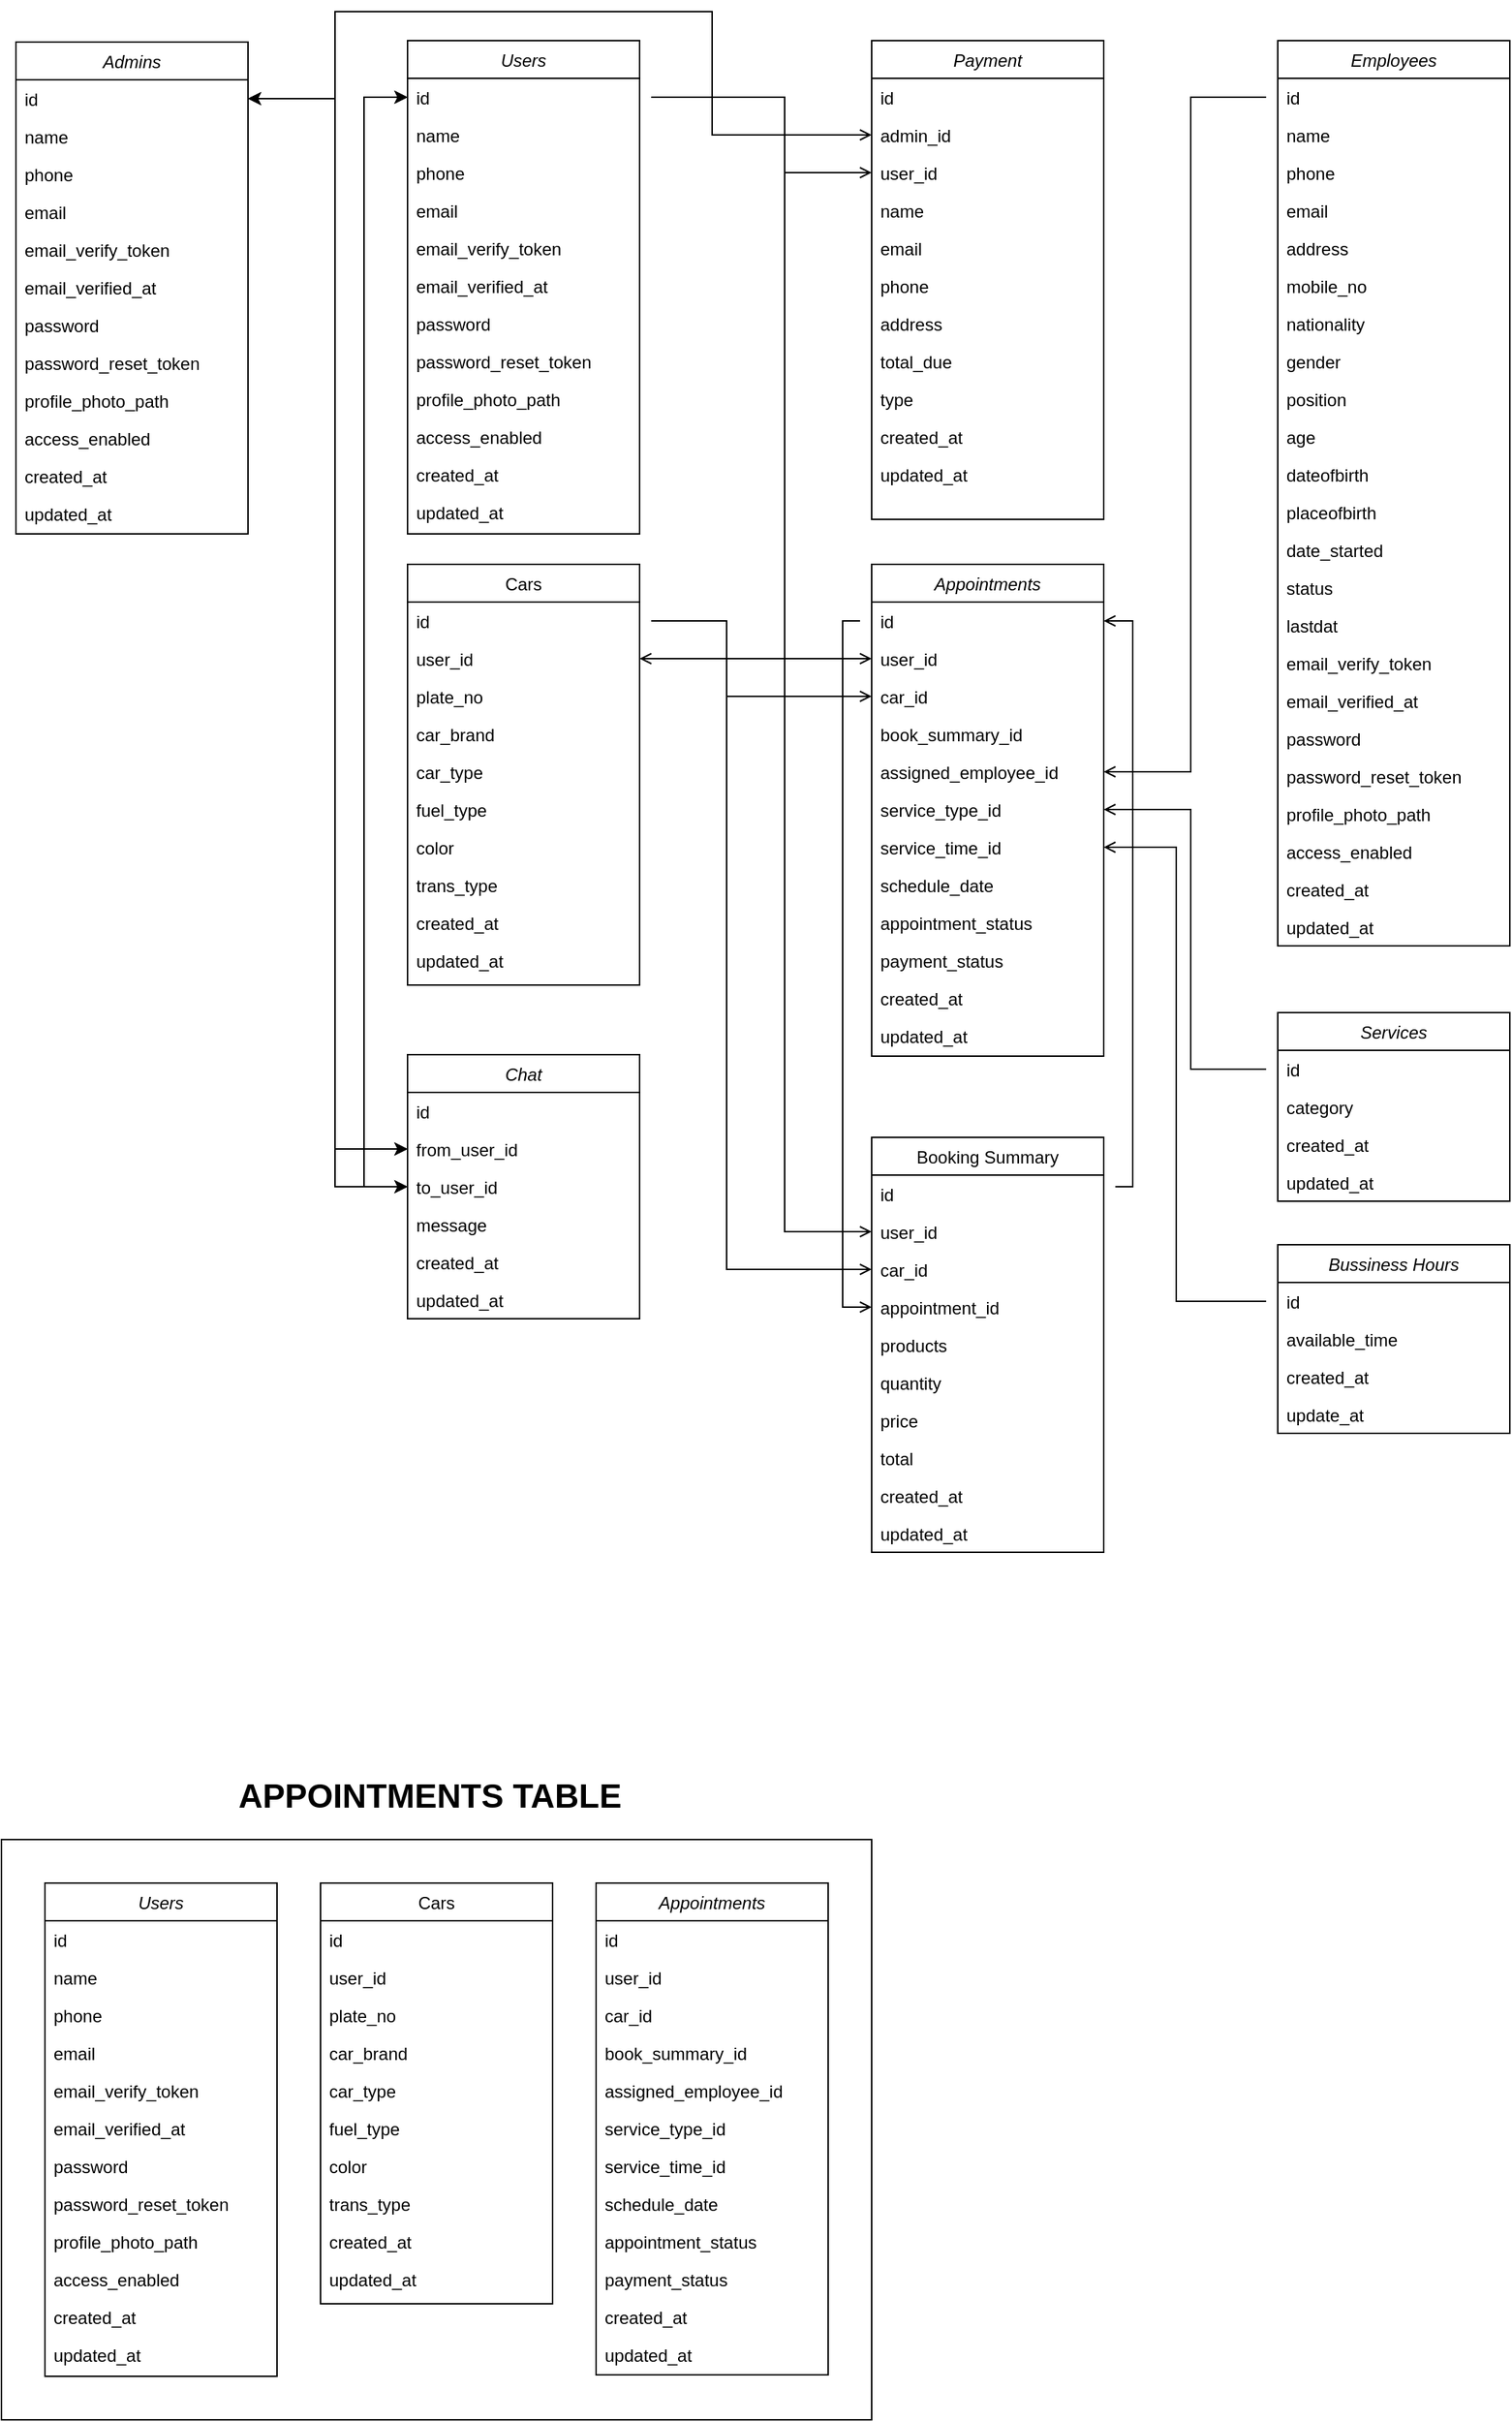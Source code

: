 <mxfile version="20.7.4" type="device"><diagram id="C5RBs43oDa-KdzZeNtuy" name="Page-1"><mxGraphModel dx="1753" dy="1782" grid="1" gridSize="10" guides="1" tooltips="1" connect="1" arrows="1" fold="1" page="1" pageScale="1" pageWidth="827" pageHeight="1169" math="0" shadow="0"><root><mxCell id="WIyWlLk6GJQsqaUBKTNV-0"/><mxCell id="WIyWlLk6GJQsqaUBKTNV-1" parent="WIyWlLk6GJQsqaUBKTNV-0"/><mxCell id="yVSGGkEjjzzzfH1ePIkc-212" value="" style="rounded=0;whiteSpace=wrap;html=1;fontSize=23;" vertex="1" parent="WIyWlLk6GJQsqaUBKTNV-1"><mxGeometry x="-400" y="960" width="600" height="400" as="geometry"/></mxCell><mxCell id="zkfFHV4jXpPFQw0GAbJ--0" value="Appointments" style="swimlane;fontStyle=2;align=center;verticalAlign=top;childLayout=stackLayout;horizontal=1;startSize=26;horizontalStack=0;resizeParent=1;resizeLast=0;collapsible=1;marginBottom=0;rounded=0;shadow=0;strokeWidth=1;" parent="WIyWlLk6GJQsqaUBKTNV-1" vertex="1"><mxGeometry x="200" y="81" width="160" height="339" as="geometry"><mxRectangle x="230" y="140" width="160" height="26" as="alternateBounds"/></mxGeometry></mxCell><mxCell id="zkfFHV4jXpPFQw0GAbJ--1" value="id" style="text;align=left;verticalAlign=top;spacingLeft=4;spacingRight=4;overflow=hidden;rotatable=0;points=[[0,0.5],[1,0.5]];portConstraint=eastwest;" parent="zkfFHV4jXpPFQw0GAbJ--0" vertex="1"><mxGeometry y="26" width="160" height="26" as="geometry"/></mxCell><mxCell id="zkfFHV4jXpPFQw0GAbJ--2" value="user_id" style="text;align=left;verticalAlign=top;spacingLeft=4;spacingRight=4;overflow=hidden;rotatable=0;points=[[0,0.5],[1,0.5]];portConstraint=eastwest;rounded=0;shadow=0;html=0;" parent="zkfFHV4jXpPFQw0GAbJ--0" vertex="1"><mxGeometry y="52" width="160" height="26" as="geometry"/></mxCell><mxCell id="zkfFHV4jXpPFQw0GAbJ--3" value="car_id" style="text;align=left;verticalAlign=top;spacingLeft=4;spacingRight=4;overflow=hidden;rotatable=0;points=[[0,0.5],[1,0.5]];portConstraint=eastwest;rounded=0;shadow=0;html=0;" parent="zkfFHV4jXpPFQw0GAbJ--0" vertex="1"><mxGeometry y="78" width="160" height="26" as="geometry"/></mxCell><mxCell id="yVSGGkEjjzzzfH1ePIkc-0" value="book_summary_id" style="text;align=left;verticalAlign=top;spacingLeft=4;spacingRight=4;overflow=hidden;rotatable=0;points=[[0,0.5],[1,0.5]];portConstraint=eastwest;rounded=0;shadow=0;html=0;" vertex="1" parent="zkfFHV4jXpPFQw0GAbJ--0"><mxGeometry y="104" width="160" height="26" as="geometry"/></mxCell><mxCell id="yVSGGkEjjzzzfH1ePIkc-1" value="assigned_employee_id" style="text;align=left;verticalAlign=top;spacingLeft=4;spacingRight=4;overflow=hidden;rotatable=0;points=[[0,0.5],[1,0.5]];portConstraint=eastwest;rounded=0;shadow=0;html=0;" vertex="1" parent="zkfFHV4jXpPFQw0GAbJ--0"><mxGeometry y="130" width="160" height="26" as="geometry"/></mxCell><mxCell id="yVSGGkEjjzzzfH1ePIkc-46" value="service_type_id" style="text;align=left;verticalAlign=top;spacingLeft=4;spacingRight=4;overflow=hidden;rotatable=0;points=[[0,0.5],[1,0.5]];portConstraint=eastwest;rounded=0;shadow=0;html=0;" vertex="1" parent="zkfFHV4jXpPFQw0GAbJ--0"><mxGeometry y="156" width="160" height="26" as="geometry"/></mxCell><mxCell id="yVSGGkEjjzzzfH1ePIkc-47" value="service_time_id" style="text;align=left;verticalAlign=top;spacingLeft=4;spacingRight=4;overflow=hidden;rotatable=0;points=[[0,0.5],[1,0.5]];portConstraint=eastwest;rounded=0;shadow=0;html=0;" vertex="1" parent="zkfFHV4jXpPFQw0GAbJ--0"><mxGeometry y="182" width="160" height="26" as="geometry"/></mxCell><mxCell id="yVSGGkEjjzzzfH1ePIkc-69" value="schedule_date" style="text;align=left;verticalAlign=top;spacingLeft=4;spacingRight=4;overflow=hidden;rotatable=0;points=[[0,0.5],[1,0.5]];portConstraint=eastwest;rounded=0;shadow=0;html=0;" vertex="1" parent="zkfFHV4jXpPFQw0GAbJ--0"><mxGeometry y="208" width="160" height="26" as="geometry"/></mxCell><mxCell id="yVSGGkEjjzzzfH1ePIkc-70" value="appointment_status" style="text;align=left;verticalAlign=top;spacingLeft=4;spacingRight=4;overflow=hidden;rotatable=0;points=[[0,0.5],[1,0.5]];portConstraint=eastwest;rounded=0;shadow=0;html=0;" vertex="1" parent="zkfFHV4jXpPFQw0GAbJ--0"><mxGeometry y="234" width="160" height="26" as="geometry"/></mxCell><mxCell id="yVSGGkEjjzzzfH1ePIkc-71" value="payment_status" style="text;align=left;verticalAlign=top;spacingLeft=4;spacingRight=4;overflow=hidden;rotatable=0;points=[[0,0.5],[1,0.5]];portConstraint=eastwest;rounded=0;shadow=0;html=0;" vertex="1" parent="zkfFHV4jXpPFQw0GAbJ--0"><mxGeometry y="260" width="160" height="26" as="geometry"/></mxCell><mxCell id="yVSGGkEjjzzzfH1ePIkc-72" value="created_at" style="text;align=left;verticalAlign=top;spacingLeft=4;spacingRight=4;overflow=hidden;rotatable=0;points=[[0,0.5],[1,0.5]];portConstraint=eastwest;rounded=0;shadow=0;html=0;" vertex="1" parent="zkfFHV4jXpPFQw0GAbJ--0"><mxGeometry y="286" width="160" height="26" as="geometry"/></mxCell><mxCell id="yVSGGkEjjzzzfH1ePIkc-73" value="updated_at" style="text;align=left;verticalAlign=top;spacingLeft=4;spacingRight=4;overflow=hidden;rotatable=0;points=[[0,0.5],[1,0.5]];portConstraint=eastwest;rounded=0;shadow=0;html=0;" vertex="1" parent="zkfFHV4jXpPFQw0GAbJ--0"><mxGeometry y="312" width="160" height="26" as="geometry"/></mxCell><mxCell id="zkfFHV4jXpPFQw0GAbJ--6" value="Cars" style="swimlane;fontStyle=0;align=center;verticalAlign=top;childLayout=stackLayout;horizontal=1;startSize=26;horizontalStack=0;resizeParent=1;resizeLast=0;collapsible=1;marginBottom=0;rounded=0;shadow=0;strokeWidth=1;" parent="WIyWlLk6GJQsqaUBKTNV-1" vertex="1"><mxGeometry x="-120" y="81" width="160" height="290" as="geometry"><mxRectangle x="120" y="360" width="160" height="26" as="alternateBounds"/></mxGeometry></mxCell><mxCell id="zkfFHV4jXpPFQw0GAbJ--7" value="id" style="text;align=left;verticalAlign=top;spacingLeft=4;spacingRight=4;overflow=hidden;rotatable=0;points=[[0,0.5],[1,0.5]];portConstraint=eastwest;" parent="zkfFHV4jXpPFQw0GAbJ--6" vertex="1"><mxGeometry y="26" width="160" height="26" as="geometry"/></mxCell><mxCell id="yVSGGkEjjzzzfH1ePIkc-39" value="user_id" style="text;align=left;verticalAlign=top;spacingLeft=4;spacingRight=4;overflow=hidden;rotatable=0;points=[[0,0.5],[1,0.5]];portConstraint=eastwest;" vertex="1" parent="zkfFHV4jXpPFQw0GAbJ--6"><mxGeometry y="52" width="160" height="26" as="geometry"/></mxCell><mxCell id="yVSGGkEjjzzzfH1ePIkc-83" value="plate_no    " style="text;align=left;verticalAlign=top;spacingLeft=4;spacingRight=4;overflow=hidden;rotatable=0;points=[[0,0.5],[1,0.5]];portConstraint=eastwest;" vertex="1" parent="zkfFHV4jXpPFQw0GAbJ--6"><mxGeometry y="78" width="160" height="26" as="geometry"/></mxCell><mxCell id="yVSGGkEjjzzzfH1ePIkc-84" value="car_brand" style="text;align=left;verticalAlign=top;spacingLeft=4;spacingRight=4;overflow=hidden;rotatable=0;points=[[0,0.5],[1,0.5]];portConstraint=eastwest;" vertex="1" parent="zkfFHV4jXpPFQw0GAbJ--6"><mxGeometry y="104" width="160" height="26" as="geometry"/></mxCell><mxCell id="yVSGGkEjjzzzfH1ePIkc-85" value="car_type" style="text;align=left;verticalAlign=top;spacingLeft=4;spacingRight=4;overflow=hidden;rotatable=0;points=[[0,0.5],[1,0.5]];portConstraint=eastwest;" vertex="1" parent="zkfFHV4jXpPFQw0GAbJ--6"><mxGeometry y="130" width="160" height="26" as="geometry"/></mxCell><mxCell id="yVSGGkEjjzzzfH1ePIkc-86" value="fuel_type" style="text;align=left;verticalAlign=top;spacingLeft=4;spacingRight=4;overflow=hidden;rotatable=0;points=[[0,0.5],[1,0.5]];portConstraint=eastwest;" vertex="1" parent="zkfFHV4jXpPFQw0GAbJ--6"><mxGeometry y="156" width="160" height="26" as="geometry"/></mxCell><mxCell id="yVSGGkEjjzzzfH1ePIkc-87" value="color" style="text;align=left;verticalAlign=top;spacingLeft=4;spacingRight=4;overflow=hidden;rotatable=0;points=[[0,0.5],[1,0.5]];portConstraint=eastwest;" vertex="1" parent="zkfFHV4jXpPFQw0GAbJ--6"><mxGeometry y="182" width="160" height="26" as="geometry"/></mxCell><mxCell id="yVSGGkEjjzzzfH1ePIkc-88" value="trans_type" style="text;align=left;verticalAlign=top;spacingLeft=4;spacingRight=4;overflow=hidden;rotatable=0;points=[[0,0.5],[1,0.5]];portConstraint=eastwest;" vertex="1" parent="zkfFHV4jXpPFQw0GAbJ--6"><mxGeometry y="208" width="160" height="26" as="geometry"/></mxCell><mxCell id="yVSGGkEjjzzzfH1ePIkc-89" value="created_at" style="text;align=left;verticalAlign=top;spacingLeft=4;spacingRight=4;overflow=hidden;rotatable=0;points=[[0,0.5],[1,0.5]];portConstraint=eastwest;" vertex="1" parent="zkfFHV4jXpPFQw0GAbJ--6"><mxGeometry y="234" width="160" height="26" as="geometry"/></mxCell><mxCell id="yVSGGkEjjzzzfH1ePIkc-90" value="updated_at" style="text;align=left;verticalAlign=top;spacingLeft=4;spacingRight=4;overflow=hidden;rotatable=0;points=[[0,0.5],[1,0.5]];portConstraint=eastwest;" vertex="1" parent="zkfFHV4jXpPFQw0GAbJ--6"><mxGeometry y="260" width="160" height="26" as="geometry"/></mxCell><mxCell id="zkfFHV4jXpPFQw0GAbJ--17" value="Booking Summary" style="swimlane;fontStyle=0;align=center;verticalAlign=top;childLayout=stackLayout;horizontal=1;startSize=26;horizontalStack=0;resizeParent=1;resizeLast=0;collapsible=1;marginBottom=0;rounded=0;shadow=0;strokeWidth=1;" parent="WIyWlLk6GJQsqaUBKTNV-1" vertex="1"><mxGeometry x="200" y="476" width="160" height="286" as="geometry"><mxRectangle x="550" y="140" width="160" height="26" as="alternateBounds"/></mxGeometry></mxCell><mxCell id="zkfFHV4jXpPFQw0GAbJ--18" value="id" style="text;align=left;verticalAlign=top;spacingLeft=4;spacingRight=4;overflow=hidden;rotatable=0;points=[[0,0.5],[1,0.5]];portConstraint=eastwest;" parent="zkfFHV4jXpPFQw0GAbJ--17" vertex="1"><mxGeometry y="26" width="160" height="26" as="geometry"/></mxCell><mxCell id="zkfFHV4jXpPFQw0GAbJ--19" value="user_id" style="text;align=left;verticalAlign=top;spacingLeft=4;spacingRight=4;overflow=hidden;rotatable=0;points=[[0,0.5],[1,0.5]];portConstraint=eastwest;rounded=0;shadow=0;html=0;" parent="zkfFHV4jXpPFQw0GAbJ--17" vertex="1"><mxGeometry y="52" width="160" height="26" as="geometry"/></mxCell><mxCell id="zkfFHV4jXpPFQw0GAbJ--20" value="car_id" style="text;align=left;verticalAlign=top;spacingLeft=4;spacingRight=4;overflow=hidden;rotatable=0;points=[[0,0.5],[1,0.5]];portConstraint=eastwest;rounded=0;shadow=0;html=0;" parent="zkfFHV4jXpPFQw0GAbJ--17" vertex="1"><mxGeometry y="78" width="160" height="26" as="geometry"/></mxCell><mxCell id="zkfFHV4jXpPFQw0GAbJ--21" value="appointment_id" style="text;align=left;verticalAlign=top;spacingLeft=4;spacingRight=4;overflow=hidden;rotatable=0;points=[[0,0.5],[1,0.5]];portConstraint=eastwest;rounded=0;shadow=0;html=0;" parent="zkfFHV4jXpPFQw0GAbJ--17" vertex="1"><mxGeometry y="104" width="160" height="26" as="geometry"/></mxCell><mxCell id="yVSGGkEjjzzzfH1ePIkc-74" value="products" style="text;align=left;verticalAlign=top;spacingLeft=4;spacingRight=4;overflow=hidden;rotatable=0;points=[[0,0.5],[1,0.5]];portConstraint=eastwest;rounded=0;shadow=0;html=0;" vertex="1" parent="zkfFHV4jXpPFQw0GAbJ--17"><mxGeometry y="130" width="160" height="26" as="geometry"/></mxCell><mxCell id="yVSGGkEjjzzzfH1ePIkc-75" value="quantity" style="text;align=left;verticalAlign=top;spacingLeft=4;spacingRight=4;overflow=hidden;rotatable=0;points=[[0,0.5],[1,0.5]];portConstraint=eastwest;rounded=0;shadow=0;html=0;" vertex="1" parent="zkfFHV4jXpPFQw0GAbJ--17"><mxGeometry y="156" width="160" height="26" as="geometry"/></mxCell><mxCell id="yVSGGkEjjzzzfH1ePIkc-76" value="price" style="text;align=left;verticalAlign=top;spacingLeft=4;spacingRight=4;overflow=hidden;rotatable=0;points=[[0,0.5],[1,0.5]];portConstraint=eastwest;rounded=0;shadow=0;html=0;" vertex="1" parent="zkfFHV4jXpPFQw0GAbJ--17"><mxGeometry y="182" width="160" height="26" as="geometry"/></mxCell><mxCell id="yVSGGkEjjzzzfH1ePIkc-77" value="total" style="text;align=left;verticalAlign=top;spacingLeft=4;spacingRight=4;overflow=hidden;rotatable=0;points=[[0,0.5],[1,0.5]];portConstraint=eastwest;rounded=0;shadow=0;html=0;" vertex="1" parent="zkfFHV4jXpPFQw0GAbJ--17"><mxGeometry y="208" width="160" height="26" as="geometry"/></mxCell><mxCell id="yVSGGkEjjzzzfH1ePIkc-78" value="created_at" style="text;align=left;verticalAlign=top;spacingLeft=4;spacingRight=4;overflow=hidden;rotatable=0;points=[[0,0.5],[1,0.5]];portConstraint=eastwest;rounded=0;shadow=0;html=0;" vertex="1" parent="zkfFHV4jXpPFQw0GAbJ--17"><mxGeometry y="234" width="160" height="26" as="geometry"/></mxCell><mxCell id="yVSGGkEjjzzzfH1ePIkc-79" value="updated_at" style="text;align=left;verticalAlign=top;spacingLeft=4;spacingRight=4;overflow=hidden;rotatable=0;points=[[0,0.5],[1,0.5]];portConstraint=eastwest;rounded=0;shadow=0;html=0;" vertex="1" parent="zkfFHV4jXpPFQw0GAbJ--17"><mxGeometry y="260" width="160" height="26" as="geometry"/></mxCell><mxCell id="yVSGGkEjjzzzfH1ePIkc-2" value="Users" style="swimlane;fontStyle=2;align=center;verticalAlign=top;childLayout=stackLayout;horizontal=1;startSize=26;horizontalStack=0;resizeParent=1;resizeLast=0;collapsible=1;marginBottom=0;rounded=0;shadow=0;strokeWidth=1;" vertex="1" parent="WIyWlLk6GJQsqaUBKTNV-1"><mxGeometry x="-120" y="-280" width="160" height="340" as="geometry"><mxRectangle x="230" y="140" width="160" height="26" as="alternateBounds"/></mxGeometry></mxCell><mxCell id="yVSGGkEjjzzzfH1ePIkc-3" value="id" style="text;align=left;verticalAlign=top;spacingLeft=4;spacingRight=4;overflow=hidden;rotatable=0;points=[[0,0.5],[1,0.5]];portConstraint=eastwest;" vertex="1" parent="yVSGGkEjjzzzfH1ePIkc-2"><mxGeometry y="26" width="160" height="26" as="geometry"/></mxCell><mxCell id="yVSGGkEjjzzzfH1ePIkc-7" value="name" style="text;align=left;verticalAlign=top;spacingLeft=4;spacingRight=4;overflow=hidden;rotatable=0;points=[[0,0.5],[1,0.5]];portConstraint=eastwest;rounded=0;shadow=0;html=0;" vertex="1" parent="yVSGGkEjjzzzfH1ePIkc-2"><mxGeometry y="52" width="160" height="26" as="geometry"/></mxCell><mxCell id="yVSGGkEjjzzzfH1ePIkc-8" value="phone" style="text;align=left;verticalAlign=top;spacingLeft=4;spacingRight=4;overflow=hidden;rotatable=0;points=[[0,0.5],[1,0.5]];portConstraint=eastwest;rounded=0;shadow=0;html=0;" vertex="1" parent="yVSGGkEjjzzzfH1ePIkc-2"><mxGeometry y="78" width="160" height="26" as="geometry"/></mxCell><mxCell id="yVSGGkEjjzzzfH1ePIkc-92" value="email" style="text;align=left;verticalAlign=top;spacingLeft=4;spacingRight=4;overflow=hidden;rotatable=0;points=[[0,0.5],[1,0.5]];portConstraint=eastwest;rounded=0;shadow=0;html=0;" vertex="1" parent="yVSGGkEjjzzzfH1ePIkc-2"><mxGeometry y="104" width="160" height="26" as="geometry"/></mxCell><mxCell id="yVSGGkEjjzzzfH1ePIkc-93" value="email_verify_token" style="text;align=left;verticalAlign=top;spacingLeft=4;spacingRight=4;overflow=hidden;rotatable=0;points=[[0,0.5],[1,0.5]];portConstraint=eastwest;rounded=0;shadow=0;html=0;" vertex="1" parent="yVSGGkEjjzzzfH1ePIkc-2"><mxGeometry y="130" width="160" height="26" as="geometry"/></mxCell><mxCell id="yVSGGkEjjzzzfH1ePIkc-94" value="email_verified_at" style="text;align=left;verticalAlign=top;spacingLeft=4;spacingRight=4;overflow=hidden;rotatable=0;points=[[0,0.5],[1,0.5]];portConstraint=eastwest;rounded=0;shadow=0;html=0;" vertex="1" parent="yVSGGkEjjzzzfH1ePIkc-2"><mxGeometry y="156" width="160" height="26" as="geometry"/></mxCell><mxCell id="yVSGGkEjjzzzfH1ePIkc-95" value="password" style="text;align=left;verticalAlign=top;spacingLeft=4;spacingRight=4;overflow=hidden;rotatable=0;points=[[0,0.5],[1,0.5]];portConstraint=eastwest;rounded=0;shadow=0;html=0;" vertex="1" parent="yVSGGkEjjzzzfH1ePIkc-2"><mxGeometry y="182" width="160" height="26" as="geometry"/></mxCell><mxCell id="yVSGGkEjjzzzfH1ePIkc-96" value="password_reset_token" style="text;align=left;verticalAlign=top;spacingLeft=4;spacingRight=4;overflow=hidden;rotatable=0;points=[[0,0.5],[1,0.5]];portConstraint=eastwest;rounded=0;shadow=0;html=0;" vertex="1" parent="yVSGGkEjjzzzfH1ePIkc-2"><mxGeometry y="208" width="160" height="26" as="geometry"/></mxCell><mxCell id="yVSGGkEjjzzzfH1ePIkc-97" value="profile_photo_path" style="text;align=left;verticalAlign=top;spacingLeft=4;spacingRight=4;overflow=hidden;rotatable=0;points=[[0,0.5],[1,0.5]];portConstraint=eastwest;rounded=0;shadow=0;html=0;" vertex="1" parent="yVSGGkEjjzzzfH1ePIkc-2"><mxGeometry y="234" width="160" height="26" as="geometry"/></mxCell><mxCell id="yVSGGkEjjzzzfH1ePIkc-98" value="access_enabled" style="text;align=left;verticalAlign=top;spacingLeft=4;spacingRight=4;overflow=hidden;rotatable=0;points=[[0,0.5],[1,0.5]];portConstraint=eastwest;rounded=0;shadow=0;html=0;" vertex="1" parent="yVSGGkEjjzzzfH1ePIkc-2"><mxGeometry y="260" width="160" height="26" as="geometry"/></mxCell><mxCell id="yVSGGkEjjzzzfH1ePIkc-99" value="created_at" style="text;align=left;verticalAlign=top;spacingLeft=4;spacingRight=4;overflow=hidden;rotatable=0;points=[[0,0.5],[1,0.5]];portConstraint=eastwest;rounded=0;shadow=0;html=0;" vertex="1" parent="yVSGGkEjjzzzfH1ePIkc-2"><mxGeometry y="286" width="160" height="26" as="geometry"/></mxCell><mxCell id="yVSGGkEjjzzzfH1ePIkc-102" value="updated_at" style="text;align=left;verticalAlign=top;spacingLeft=4;spacingRight=4;overflow=hidden;rotatable=0;points=[[0,0.5],[1,0.5]];portConstraint=eastwest;rounded=0;shadow=0;html=0;" vertex="1" parent="yVSGGkEjjzzzfH1ePIkc-2"><mxGeometry y="312" width="160" height="26" as="geometry"/></mxCell><mxCell id="yVSGGkEjjzzzfH1ePIkc-26" style="edgeStyle=orthogonalEdgeStyle;rounded=0;orthogonalLoop=1;jettySize=auto;html=1;fontSize=12;endArrow=open;sourcePerimeterSpacing=8;targetPerimeterSpacing=8;entryX=0;entryY=0.5;entryDx=0;entryDy=0;" edge="1" parent="WIyWlLk6GJQsqaUBKTNV-1" source="yVSGGkEjjzzzfH1ePIkc-3" target="zkfFHV4jXpPFQw0GAbJ--2"><mxGeometry relative="1" as="geometry"><mxPoint x="110" y="180" as="targetPoint"/><Array as="points"><mxPoint x="140" y="-241"/><mxPoint x="140" y="146"/></Array></mxGeometry></mxCell><mxCell id="yVSGGkEjjzzzfH1ePIkc-28" style="edgeStyle=orthogonalEdgeStyle;rounded=0;orthogonalLoop=1;jettySize=auto;html=1;fontSize=12;endArrow=open;sourcePerimeterSpacing=8;targetPerimeterSpacing=8;entryX=0;entryY=0.5;entryDx=0;entryDy=0;" edge="1" parent="WIyWlLk6GJQsqaUBKTNV-1" source="zkfFHV4jXpPFQw0GAbJ--7" target="zkfFHV4jXpPFQw0GAbJ--3"><mxGeometry relative="1" as="geometry"><Array as="points"><mxPoint x="100" y="120"/><mxPoint x="100" y="172"/></Array></mxGeometry></mxCell><mxCell id="yVSGGkEjjzzzfH1ePIkc-29" style="edgeStyle=orthogonalEdgeStyle;rounded=0;orthogonalLoop=1;jettySize=auto;html=1;entryX=0;entryY=0.5;entryDx=0;entryDy=0;fontSize=12;endArrow=open;sourcePerimeterSpacing=8;targetPerimeterSpacing=8;" edge="1" parent="WIyWlLk6GJQsqaUBKTNV-1" source="zkfFHV4jXpPFQw0GAbJ--7" target="zkfFHV4jXpPFQw0GAbJ--20"><mxGeometry relative="1" as="geometry"><Array as="points"><mxPoint x="100" y="120"/><mxPoint x="100" y="567"/></Array></mxGeometry></mxCell><mxCell id="yVSGGkEjjzzzfH1ePIkc-30" style="edgeStyle=orthogonalEdgeStyle;rounded=0;orthogonalLoop=1;jettySize=auto;html=1;entryX=0;entryY=0.5;entryDx=0;entryDy=0;fontSize=12;endArrow=open;sourcePerimeterSpacing=8;targetPerimeterSpacing=8;" edge="1" parent="WIyWlLk6GJQsqaUBKTNV-1" source="zkfFHV4jXpPFQw0GAbJ--1" target="zkfFHV4jXpPFQw0GAbJ--21"><mxGeometry relative="1" as="geometry"/></mxCell><mxCell id="yVSGGkEjjzzzfH1ePIkc-31" style="edgeStyle=orthogonalEdgeStyle;rounded=0;orthogonalLoop=1;jettySize=auto;html=1;entryX=1;entryY=0.5;entryDx=0;entryDy=0;fontSize=12;endArrow=open;sourcePerimeterSpacing=8;targetPerimeterSpacing=8;" edge="1" parent="WIyWlLk6GJQsqaUBKTNV-1" source="zkfFHV4jXpPFQw0GAbJ--18" target="zkfFHV4jXpPFQw0GAbJ--1"><mxGeometry relative="1" as="geometry"><Array as="points"><mxPoint x="380" y="510"/><mxPoint x="380" y="120"/></Array></mxGeometry></mxCell><mxCell id="yVSGGkEjjzzzfH1ePIkc-32" value="Employees" style="swimlane;fontStyle=2;align=center;verticalAlign=top;childLayout=stackLayout;horizontal=1;startSize=26;horizontalStack=0;resizeParent=1;resizeLast=0;collapsible=1;marginBottom=0;rounded=0;shadow=0;strokeWidth=1;" vertex="1" parent="WIyWlLk6GJQsqaUBKTNV-1"><mxGeometry x="480" y="-280" width="160" height="624" as="geometry"><mxRectangle x="230" y="140" width="160" height="26" as="alternateBounds"/></mxGeometry></mxCell><mxCell id="yVSGGkEjjzzzfH1ePIkc-33" value="id" style="text;align=left;verticalAlign=top;spacingLeft=4;spacingRight=4;overflow=hidden;rotatable=0;points=[[0,0.5],[1,0.5]];portConstraint=eastwest;" vertex="1" parent="yVSGGkEjjzzzfH1ePIkc-32"><mxGeometry y="26" width="160" height="26" as="geometry"/></mxCell><mxCell id="yVSGGkEjjzzzfH1ePIkc-103" value="name" style="text;align=left;verticalAlign=top;spacingLeft=4;spacingRight=4;overflow=hidden;rotatable=0;points=[[0,0.5],[1,0.5]];portConstraint=eastwest;" vertex="1" parent="yVSGGkEjjzzzfH1ePIkc-32"><mxGeometry y="52" width="160" height="26" as="geometry"/></mxCell><mxCell id="yVSGGkEjjzzzfH1ePIkc-104" value="phone" style="text;align=left;verticalAlign=top;spacingLeft=4;spacingRight=4;overflow=hidden;rotatable=0;points=[[0,0.5],[1,0.5]];portConstraint=eastwest;" vertex="1" parent="yVSGGkEjjzzzfH1ePIkc-32"><mxGeometry y="78" width="160" height="26" as="geometry"/></mxCell><mxCell id="yVSGGkEjjzzzfH1ePIkc-105" value="email" style="text;align=left;verticalAlign=top;spacingLeft=4;spacingRight=4;overflow=hidden;rotatable=0;points=[[0,0.5],[1,0.5]];portConstraint=eastwest;" vertex="1" parent="yVSGGkEjjzzzfH1ePIkc-32"><mxGeometry y="104" width="160" height="26" as="geometry"/></mxCell><mxCell id="yVSGGkEjjzzzfH1ePIkc-106" value="address" style="text;align=left;verticalAlign=top;spacingLeft=4;spacingRight=4;overflow=hidden;rotatable=0;points=[[0,0.5],[1,0.5]];portConstraint=eastwest;" vertex="1" parent="yVSGGkEjjzzzfH1ePIkc-32"><mxGeometry y="130" width="160" height="26" as="geometry"/></mxCell><mxCell id="yVSGGkEjjzzzfH1ePIkc-107" value="mobile_no" style="text;align=left;verticalAlign=top;spacingLeft=4;spacingRight=4;overflow=hidden;rotatable=0;points=[[0,0.5],[1,0.5]];portConstraint=eastwest;" vertex="1" parent="yVSGGkEjjzzzfH1ePIkc-32"><mxGeometry y="156" width="160" height="26" as="geometry"/></mxCell><mxCell id="yVSGGkEjjzzzfH1ePIkc-108" value="nationality" style="text;align=left;verticalAlign=top;spacingLeft=4;spacingRight=4;overflow=hidden;rotatable=0;points=[[0,0.5],[1,0.5]];portConstraint=eastwest;" vertex="1" parent="yVSGGkEjjzzzfH1ePIkc-32"><mxGeometry y="182" width="160" height="26" as="geometry"/></mxCell><mxCell id="yVSGGkEjjzzzfH1ePIkc-109" value="gender" style="text;align=left;verticalAlign=top;spacingLeft=4;spacingRight=4;overflow=hidden;rotatable=0;points=[[0,0.5],[1,0.5]];portConstraint=eastwest;" vertex="1" parent="yVSGGkEjjzzzfH1ePIkc-32"><mxGeometry y="208" width="160" height="26" as="geometry"/></mxCell><mxCell id="yVSGGkEjjzzzfH1ePIkc-110" value="position" style="text;align=left;verticalAlign=top;spacingLeft=4;spacingRight=4;overflow=hidden;rotatable=0;points=[[0,0.5],[1,0.5]];portConstraint=eastwest;" vertex="1" parent="yVSGGkEjjzzzfH1ePIkc-32"><mxGeometry y="234" width="160" height="26" as="geometry"/></mxCell><mxCell id="yVSGGkEjjzzzfH1ePIkc-115" value="age" style="text;align=left;verticalAlign=top;spacingLeft=4;spacingRight=4;overflow=hidden;rotatable=0;points=[[0,0.5],[1,0.5]];portConstraint=eastwest;" vertex="1" parent="yVSGGkEjjzzzfH1ePIkc-32"><mxGeometry y="260" width="160" height="26" as="geometry"/></mxCell><mxCell id="yVSGGkEjjzzzfH1ePIkc-114" value="dateofbirth" style="text;align=left;verticalAlign=top;spacingLeft=4;spacingRight=4;overflow=hidden;rotatable=0;points=[[0,0.5],[1,0.5]];portConstraint=eastwest;" vertex="1" parent="yVSGGkEjjzzzfH1ePIkc-32"><mxGeometry y="286" width="160" height="26" as="geometry"/></mxCell><mxCell id="yVSGGkEjjzzzfH1ePIkc-113" value="placeofbirth" style="text;align=left;verticalAlign=top;spacingLeft=4;spacingRight=4;overflow=hidden;rotatable=0;points=[[0,0.5],[1,0.5]];portConstraint=eastwest;" vertex="1" parent="yVSGGkEjjzzzfH1ePIkc-32"><mxGeometry y="312" width="160" height="26" as="geometry"/></mxCell><mxCell id="yVSGGkEjjzzzfH1ePIkc-116" value="date_started" style="text;align=left;verticalAlign=top;spacingLeft=4;spacingRight=4;overflow=hidden;rotatable=0;points=[[0,0.5],[1,0.5]];portConstraint=eastwest;" vertex="1" parent="yVSGGkEjjzzzfH1ePIkc-32"><mxGeometry y="338" width="160" height="26" as="geometry"/></mxCell><mxCell id="yVSGGkEjjzzzfH1ePIkc-117" value="status" style="text;align=left;verticalAlign=top;spacingLeft=4;spacingRight=4;overflow=hidden;rotatable=0;points=[[0,0.5],[1,0.5]];portConstraint=eastwest;" vertex="1" parent="yVSGGkEjjzzzfH1ePIkc-32"><mxGeometry y="364" width="160" height="26" as="geometry"/></mxCell><mxCell id="yVSGGkEjjzzzfH1ePIkc-118" value="lastdat" style="text;align=left;verticalAlign=top;spacingLeft=4;spacingRight=4;overflow=hidden;rotatable=0;points=[[0,0.5],[1,0.5]];portConstraint=eastwest;" vertex="1" parent="yVSGGkEjjzzzfH1ePIkc-32"><mxGeometry y="390" width="160" height="26" as="geometry"/></mxCell><mxCell id="yVSGGkEjjzzzfH1ePIkc-119" value="email_verify_token" style="text;align=left;verticalAlign=top;spacingLeft=4;spacingRight=4;overflow=hidden;rotatable=0;points=[[0,0.5],[1,0.5]];portConstraint=eastwest;" vertex="1" parent="yVSGGkEjjzzzfH1ePIkc-32"><mxGeometry y="416" width="160" height="26" as="geometry"/></mxCell><mxCell id="yVSGGkEjjzzzfH1ePIkc-120" value="email_verified_at" style="text;align=left;verticalAlign=top;spacingLeft=4;spacingRight=4;overflow=hidden;rotatable=0;points=[[0,0.5],[1,0.5]];portConstraint=eastwest;" vertex="1" parent="yVSGGkEjjzzzfH1ePIkc-32"><mxGeometry y="442" width="160" height="26" as="geometry"/></mxCell><mxCell id="yVSGGkEjjzzzfH1ePIkc-121" value="password" style="text;align=left;verticalAlign=top;spacingLeft=4;spacingRight=4;overflow=hidden;rotatable=0;points=[[0,0.5],[1,0.5]];portConstraint=eastwest;" vertex="1" parent="yVSGGkEjjzzzfH1ePIkc-32"><mxGeometry y="468" width="160" height="26" as="geometry"/></mxCell><mxCell id="yVSGGkEjjzzzfH1ePIkc-122" value="password_reset_token" style="text;align=left;verticalAlign=top;spacingLeft=4;spacingRight=4;overflow=hidden;rotatable=0;points=[[0,0.5],[1,0.5]];portConstraint=eastwest;" vertex="1" parent="yVSGGkEjjzzzfH1ePIkc-32"><mxGeometry y="494" width="160" height="26" as="geometry"/></mxCell><mxCell id="yVSGGkEjjzzzfH1ePIkc-123" value="profile_photo_path" style="text;align=left;verticalAlign=top;spacingLeft=4;spacingRight=4;overflow=hidden;rotatable=0;points=[[0,0.5],[1,0.5]];portConstraint=eastwest;" vertex="1" parent="yVSGGkEjjzzzfH1ePIkc-32"><mxGeometry y="520" width="160" height="26" as="geometry"/></mxCell><mxCell id="yVSGGkEjjzzzfH1ePIkc-124" value="access_enabled" style="text;align=left;verticalAlign=top;spacingLeft=4;spacingRight=4;overflow=hidden;rotatable=0;points=[[0,0.5],[1,0.5]];portConstraint=eastwest;" vertex="1" parent="yVSGGkEjjzzzfH1ePIkc-32"><mxGeometry y="546" width="160" height="26" as="geometry"/></mxCell><mxCell id="yVSGGkEjjzzzfH1ePIkc-125" value="created_at" style="text;align=left;verticalAlign=top;spacingLeft=4;spacingRight=4;overflow=hidden;rotatable=0;points=[[0,0.5],[1,0.5]];portConstraint=eastwest;" vertex="1" parent="yVSGGkEjjzzzfH1ePIkc-32"><mxGeometry y="572" width="160" height="26" as="geometry"/></mxCell><mxCell id="yVSGGkEjjzzzfH1ePIkc-126" value="updated_at" style="text;align=left;verticalAlign=top;spacingLeft=4;spacingRight=4;overflow=hidden;rotatable=0;points=[[0,0.5],[1,0.5]];portConstraint=eastwest;" vertex="1" parent="yVSGGkEjjzzzfH1ePIkc-32"><mxGeometry y="598" width="160" height="26" as="geometry"/></mxCell><mxCell id="yVSGGkEjjzzzfH1ePIkc-38" style="edgeStyle=orthogonalEdgeStyle;rounded=0;orthogonalLoop=1;jettySize=auto;html=1;entryX=1;entryY=0.5;entryDx=0;entryDy=0;fontSize=12;endArrow=open;sourcePerimeterSpacing=8;targetPerimeterSpacing=8;" edge="1" parent="WIyWlLk6GJQsqaUBKTNV-1" source="yVSGGkEjjzzzfH1ePIkc-33" target="yVSGGkEjjzzzfH1ePIkc-1"><mxGeometry relative="1" as="geometry"/></mxCell><mxCell id="yVSGGkEjjzzzfH1ePIkc-42" style="edgeStyle=orthogonalEdgeStyle;rounded=0;orthogonalLoop=1;jettySize=auto;html=1;entryX=1;entryY=0.5;entryDx=0;entryDy=0;fontSize=12;endArrow=open;sourcePerimeterSpacing=8;targetPerimeterSpacing=8;" edge="1" parent="WIyWlLk6GJQsqaUBKTNV-1" source="yVSGGkEjjzzzfH1ePIkc-3" target="yVSGGkEjjzzzfH1ePIkc-39"><mxGeometry relative="1" as="geometry"><Array as="points"><mxPoint x="140" y="-241"/><mxPoint x="140" y="146"/></Array></mxGeometry></mxCell><mxCell id="yVSGGkEjjzzzfH1ePIkc-43" value="Services" style="swimlane;fontStyle=2;align=center;verticalAlign=top;childLayout=stackLayout;horizontal=1;startSize=26;horizontalStack=0;resizeParent=1;resizeLast=0;collapsible=1;marginBottom=0;rounded=0;shadow=0;strokeWidth=1;" vertex="1" parent="WIyWlLk6GJQsqaUBKTNV-1"><mxGeometry x="480" y="390" width="160" height="130" as="geometry"><mxRectangle x="230" y="140" width="160" height="26" as="alternateBounds"/></mxGeometry></mxCell><mxCell id="yVSGGkEjjzzzfH1ePIkc-44" value="id" style="text;align=left;verticalAlign=top;spacingLeft=4;spacingRight=4;overflow=hidden;rotatable=0;points=[[0,0.5],[1,0.5]];portConstraint=eastwest;" vertex="1" parent="yVSGGkEjjzzzfH1ePIkc-43"><mxGeometry y="26" width="160" height="26" as="geometry"/></mxCell><mxCell id="yVSGGkEjjzzzfH1ePIkc-128" value="category" style="text;align=left;verticalAlign=top;spacingLeft=4;spacingRight=4;overflow=hidden;rotatable=0;points=[[0,0.5],[1,0.5]];portConstraint=eastwest;" vertex="1" parent="yVSGGkEjjzzzfH1ePIkc-43"><mxGeometry y="52" width="160" height="26" as="geometry"/></mxCell><mxCell id="yVSGGkEjjzzzfH1ePIkc-129" value="created_at" style="text;align=left;verticalAlign=top;spacingLeft=4;spacingRight=4;overflow=hidden;rotatable=0;points=[[0,0.5],[1,0.5]];portConstraint=eastwest;" vertex="1" parent="yVSGGkEjjzzzfH1ePIkc-43"><mxGeometry y="78" width="160" height="26" as="geometry"/></mxCell><mxCell id="yVSGGkEjjzzzfH1ePIkc-130" value="updated_at" style="text;align=left;verticalAlign=top;spacingLeft=4;spacingRight=4;overflow=hidden;rotatable=0;points=[[0,0.5],[1,0.5]];portConstraint=eastwest;" vertex="1" parent="yVSGGkEjjzzzfH1ePIkc-43"><mxGeometry y="104" width="160" height="26" as="geometry"/></mxCell><mxCell id="yVSGGkEjjzzzfH1ePIkc-49" style="edgeStyle=orthogonalEdgeStyle;rounded=0;orthogonalLoop=1;jettySize=auto;html=1;entryX=0;entryY=0.5;entryDx=0;entryDy=0;fontSize=12;endArrow=open;sourcePerimeterSpacing=8;targetPerimeterSpacing=8;" edge="1" parent="WIyWlLk6GJQsqaUBKTNV-1" source="yVSGGkEjjzzzfH1ePIkc-3" target="zkfFHV4jXpPFQw0GAbJ--19"><mxGeometry relative="1" as="geometry"><Array as="points"><mxPoint x="140" y="-241"/><mxPoint x="140" y="541"/></Array></mxGeometry></mxCell><mxCell id="yVSGGkEjjzzzfH1ePIkc-51" style="edgeStyle=orthogonalEdgeStyle;rounded=0;orthogonalLoop=1;jettySize=auto;html=1;entryX=1;entryY=0.5;entryDx=0;entryDy=0;fontSize=12;endArrow=open;sourcePerimeterSpacing=8;targetPerimeterSpacing=8;" edge="1" parent="WIyWlLk6GJQsqaUBKTNV-1" source="yVSGGkEjjzzzfH1ePIkc-44" target="yVSGGkEjjzzzfH1ePIkc-46"><mxGeometry relative="1" as="geometry"/></mxCell><mxCell id="yVSGGkEjjzzzfH1ePIkc-52" value="Bussiness Hours" style="swimlane;fontStyle=2;align=center;verticalAlign=top;childLayout=stackLayout;horizontal=1;startSize=26;horizontalStack=0;resizeParent=1;resizeLast=0;collapsible=1;marginBottom=0;rounded=0;shadow=0;strokeWidth=1;" vertex="1" parent="WIyWlLk6GJQsqaUBKTNV-1"><mxGeometry x="480" y="550" width="160" height="130" as="geometry"><mxRectangle x="230" y="140" width="160" height="26" as="alternateBounds"/></mxGeometry></mxCell><mxCell id="yVSGGkEjjzzzfH1ePIkc-53" value="id" style="text;align=left;verticalAlign=top;spacingLeft=4;spacingRight=4;overflow=hidden;rotatable=0;points=[[0,0.5],[1,0.5]];portConstraint=eastwest;" vertex="1" parent="yVSGGkEjjzzzfH1ePIkc-52"><mxGeometry y="26" width="160" height="26" as="geometry"/></mxCell><mxCell id="yVSGGkEjjzzzfH1ePIkc-131" value="available_time" style="text;align=left;verticalAlign=top;spacingLeft=4;spacingRight=4;overflow=hidden;rotatable=0;points=[[0,0.5],[1,0.5]];portConstraint=eastwest;" vertex="1" parent="yVSGGkEjjzzzfH1ePIkc-52"><mxGeometry y="52" width="160" height="26" as="geometry"/></mxCell><mxCell id="yVSGGkEjjzzzfH1ePIkc-132" value="created_at" style="text;align=left;verticalAlign=top;spacingLeft=4;spacingRight=4;overflow=hidden;rotatable=0;points=[[0,0.5],[1,0.5]];portConstraint=eastwest;" vertex="1" parent="yVSGGkEjjzzzfH1ePIkc-52"><mxGeometry y="78" width="160" height="26" as="geometry"/></mxCell><mxCell id="yVSGGkEjjzzzfH1ePIkc-133" value="update_at" style="text;align=left;verticalAlign=top;spacingLeft=4;spacingRight=4;overflow=hidden;rotatable=0;points=[[0,0.5],[1,0.5]];portConstraint=eastwest;" vertex="1" parent="yVSGGkEjjzzzfH1ePIkc-52"><mxGeometry y="104" width="160" height="26" as="geometry"/></mxCell><mxCell id="yVSGGkEjjzzzfH1ePIkc-54" style="edgeStyle=orthogonalEdgeStyle;rounded=0;orthogonalLoop=1;jettySize=auto;html=1;entryX=1;entryY=0.5;entryDx=0;entryDy=0;fontSize=12;endArrow=open;sourcePerimeterSpacing=8;targetPerimeterSpacing=8;" edge="1" parent="WIyWlLk6GJQsqaUBKTNV-1" source="yVSGGkEjjzzzfH1ePIkc-53" target="yVSGGkEjjzzzfH1ePIkc-47"><mxGeometry relative="1" as="geometry"><Array as="points"><mxPoint x="410" y="589"/><mxPoint x="410" y="276"/></Array></mxGeometry></mxCell><mxCell id="yVSGGkEjjzzzfH1ePIkc-55" value="Chat" style="swimlane;fontStyle=2;align=center;verticalAlign=top;childLayout=stackLayout;horizontal=1;startSize=26;horizontalStack=0;resizeParent=1;resizeLast=0;collapsible=1;marginBottom=0;rounded=0;shadow=0;strokeWidth=1;" vertex="1" parent="WIyWlLk6GJQsqaUBKTNV-1"><mxGeometry x="-120" y="419" width="160" height="182" as="geometry"><mxRectangle x="230" y="140" width="160" height="26" as="alternateBounds"/></mxGeometry></mxCell><mxCell id="yVSGGkEjjzzzfH1ePIkc-56" value="id" style="text;align=left;verticalAlign=top;spacingLeft=4;spacingRight=4;overflow=hidden;rotatable=0;points=[[0,0.5],[1,0.5]];portConstraint=eastwest;" vertex="1" parent="yVSGGkEjjzzzfH1ePIkc-55"><mxGeometry y="26" width="160" height="26" as="geometry"/></mxCell><mxCell id="yVSGGkEjjzzzfH1ePIkc-57" value="from_user_id" style="text;align=left;verticalAlign=top;spacingLeft=4;spacingRight=4;overflow=hidden;rotatable=0;points=[[0,0.5],[1,0.5]];portConstraint=eastwest;rounded=0;shadow=0;html=0;" vertex="1" parent="yVSGGkEjjzzzfH1ePIkc-55"><mxGeometry y="52" width="160" height="26" as="geometry"/></mxCell><mxCell id="yVSGGkEjjzzzfH1ePIkc-58" value="to_user_id" style="text;align=left;verticalAlign=top;spacingLeft=4;spacingRight=4;overflow=hidden;rotatable=0;points=[[0,0.5],[1,0.5]];portConstraint=eastwest;rounded=0;shadow=0;html=0;" vertex="1" parent="yVSGGkEjjzzzfH1ePIkc-55"><mxGeometry y="78" width="160" height="26" as="geometry"/></mxCell><mxCell id="yVSGGkEjjzzzfH1ePIkc-80" value="message" style="text;align=left;verticalAlign=top;spacingLeft=4;spacingRight=4;overflow=hidden;rotatable=0;points=[[0,0.5],[1,0.5]];portConstraint=eastwest;rounded=0;shadow=0;html=0;" vertex="1" parent="yVSGGkEjjzzzfH1ePIkc-55"><mxGeometry y="104" width="160" height="26" as="geometry"/></mxCell><mxCell id="yVSGGkEjjzzzfH1ePIkc-81" value="created_at" style="text;align=left;verticalAlign=top;spacingLeft=4;spacingRight=4;overflow=hidden;rotatable=0;points=[[0,0.5],[1,0.5]];portConstraint=eastwest;rounded=0;shadow=0;html=0;" vertex="1" parent="yVSGGkEjjzzzfH1ePIkc-55"><mxGeometry y="130" width="160" height="26" as="geometry"/></mxCell><mxCell id="yVSGGkEjjzzzfH1ePIkc-82" value="updated_at" style="text;align=left;verticalAlign=top;spacingLeft=4;spacingRight=4;overflow=hidden;rotatable=0;points=[[0,0.5],[1,0.5]];portConstraint=eastwest;rounded=0;shadow=0;html=0;" vertex="1" parent="yVSGGkEjjzzzfH1ePIkc-55"><mxGeometry y="156" width="160" height="26" as="geometry"/></mxCell><mxCell id="yVSGGkEjjzzzfH1ePIkc-61" value="" style="endArrow=classic;startArrow=classic;html=1;rounded=0;fontSize=12;sourcePerimeterSpacing=8;targetPerimeterSpacing=8;exitX=0;exitY=0.5;exitDx=0;exitDy=0;entryX=0;entryY=0.5;entryDx=0;entryDy=0;" edge="1" parent="WIyWlLk6GJQsqaUBKTNV-1" source="yVSGGkEjjzzzfH1ePIkc-57" target="yVSGGkEjjzzzfH1ePIkc-3"><mxGeometry width="50" height="50" relative="1" as="geometry"><mxPoint x="-70" y="179" as="sourcePoint"/><mxPoint x="-20" y="129" as="targetPoint"/><Array as="points"><mxPoint x="-150" y="484"/><mxPoint x="-150" y="-241"/></Array></mxGeometry></mxCell><mxCell id="yVSGGkEjjzzzfH1ePIkc-62" value="" style="endArrow=classic;startArrow=classic;html=1;rounded=0;fontSize=12;sourcePerimeterSpacing=8;targetPerimeterSpacing=8;exitX=0;exitY=0.5;exitDx=0;exitDy=0;entryX=0;entryY=0.5;entryDx=0;entryDy=0;" edge="1" parent="WIyWlLk6GJQsqaUBKTNV-1" source="yVSGGkEjjzzzfH1ePIkc-58" target="yVSGGkEjjzzzfH1ePIkc-3"><mxGeometry width="50" height="50" relative="1" as="geometry"><mxPoint x="-120" y="369" as="sourcePoint"/><mxPoint x="-120" y="-61" as="targetPoint"/><Array as="points"><mxPoint x="-150" y="510"/><mxPoint x="-150" y="-241"/></Array></mxGeometry></mxCell><mxCell id="yVSGGkEjjzzzfH1ePIkc-63" value="Admins" style="swimlane;fontStyle=2;align=center;verticalAlign=top;childLayout=stackLayout;horizontal=1;startSize=26;horizontalStack=0;resizeParent=1;resizeLast=0;collapsible=1;marginBottom=0;rounded=0;shadow=0;strokeWidth=1;" vertex="1" parent="WIyWlLk6GJQsqaUBKTNV-1"><mxGeometry x="-390" y="-279" width="160" height="339" as="geometry"><mxRectangle x="230" y="140" width="160" height="26" as="alternateBounds"/></mxGeometry></mxCell><mxCell id="yVSGGkEjjzzzfH1ePIkc-64" value="id" style="text;align=left;verticalAlign=top;spacingLeft=4;spacingRight=4;overflow=hidden;rotatable=0;points=[[0,0.5],[1,0.5]];portConstraint=eastwest;" vertex="1" parent="yVSGGkEjjzzzfH1ePIkc-63"><mxGeometry y="26" width="160" height="26" as="geometry"/></mxCell><mxCell id="yVSGGkEjjzzzfH1ePIkc-135" value="name" style="text;align=left;verticalAlign=top;spacingLeft=4;spacingRight=4;overflow=hidden;rotatable=0;points=[[0,0.5],[1,0.5]];portConstraint=eastwest;" vertex="1" parent="yVSGGkEjjzzzfH1ePIkc-63"><mxGeometry y="52" width="160" height="26" as="geometry"/></mxCell><mxCell id="yVSGGkEjjzzzfH1ePIkc-136" value="phone" style="text;align=left;verticalAlign=top;spacingLeft=4;spacingRight=4;overflow=hidden;rotatable=0;points=[[0,0.5],[1,0.5]];portConstraint=eastwest;" vertex="1" parent="yVSGGkEjjzzzfH1ePIkc-63"><mxGeometry y="78" width="160" height="26" as="geometry"/></mxCell><mxCell id="yVSGGkEjjzzzfH1ePIkc-137" value="email" style="text;align=left;verticalAlign=top;spacingLeft=4;spacingRight=4;overflow=hidden;rotatable=0;points=[[0,0.5],[1,0.5]];portConstraint=eastwest;" vertex="1" parent="yVSGGkEjjzzzfH1ePIkc-63"><mxGeometry y="104" width="160" height="26" as="geometry"/></mxCell><mxCell id="yVSGGkEjjzzzfH1ePIkc-138" value="email_verify_token" style="text;align=left;verticalAlign=top;spacingLeft=4;spacingRight=4;overflow=hidden;rotatable=0;points=[[0,0.5],[1,0.5]];portConstraint=eastwest;" vertex="1" parent="yVSGGkEjjzzzfH1ePIkc-63"><mxGeometry y="130" width="160" height="26" as="geometry"/></mxCell><mxCell id="yVSGGkEjjzzzfH1ePIkc-139" value="email_verified_at" style="text;align=left;verticalAlign=top;spacingLeft=4;spacingRight=4;overflow=hidden;rotatable=0;points=[[0,0.5],[1,0.5]];portConstraint=eastwest;" vertex="1" parent="yVSGGkEjjzzzfH1ePIkc-63"><mxGeometry y="156" width="160" height="26" as="geometry"/></mxCell><mxCell id="yVSGGkEjjzzzfH1ePIkc-140" value="password" style="text;align=left;verticalAlign=top;spacingLeft=4;spacingRight=4;overflow=hidden;rotatable=0;points=[[0,0.5],[1,0.5]];portConstraint=eastwest;" vertex="1" parent="yVSGGkEjjzzzfH1ePIkc-63"><mxGeometry y="182" width="160" height="26" as="geometry"/></mxCell><mxCell id="yVSGGkEjjzzzfH1ePIkc-141" value="password_reset_token" style="text;align=left;verticalAlign=top;spacingLeft=4;spacingRight=4;overflow=hidden;rotatable=0;points=[[0,0.5],[1,0.5]];portConstraint=eastwest;" vertex="1" parent="yVSGGkEjjzzzfH1ePIkc-63"><mxGeometry y="208" width="160" height="26" as="geometry"/></mxCell><mxCell id="yVSGGkEjjzzzfH1ePIkc-142" value="profile_photo_path" style="text;align=left;verticalAlign=top;spacingLeft=4;spacingRight=4;overflow=hidden;rotatable=0;points=[[0,0.5],[1,0.5]];portConstraint=eastwest;" vertex="1" parent="yVSGGkEjjzzzfH1ePIkc-63"><mxGeometry y="234" width="160" height="26" as="geometry"/></mxCell><mxCell id="yVSGGkEjjzzzfH1ePIkc-143" value="access_enabled" style="text;align=left;verticalAlign=top;spacingLeft=4;spacingRight=4;overflow=hidden;rotatable=0;points=[[0,0.5],[1,0.5]];portConstraint=eastwest;" vertex="1" parent="yVSGGkEjjzzzfH1ePIkc-63"><mxGeometry y="260" width="160" height="26" as="geometry"/></mxCell><mxCell id="yVSGGkEjjzzzfH1ePIkc-144" value="created_at" style="text;align=left;verticalAlign=top;spacingLeft=4;spacingRight=4;overflow=hidden;rotatable=0;points=[[0,0.5],[1,0.5]];portConstraint=eastwest;" vertex="1" parent="yVSGGkEjjzzzfH1ePIkc-63"><mxGeometry y="286" width="160" height="26" as="geometry"/></mxCell><mxCell id="yVSGGkEjjzzzfH1ePIkc-145" value="updated_at" style="text;align=left;verticalAlign=top;spacingLeft=4;spacingRight=4;overflow=hidden;rotatable=0;points=[[0,0.5],[1,0.5]];portConstraint=eastwest;" vertex="1" parent="yVSGGkEjjzzzfH1ePIkc-63"><mxGeometry y="312" width="160" height="26" as="geometry"/></mxCell><mxCell id="yVSGGkEjjzzzfH1ePIkc-67" value="" style="endArrow=classic;startArrow=classic;html=1;rounded=0;fontSize=12;sourcePerimeterSpacing=8;targetPerimeterSpacing=8;exitX=0;exitY=0.5;exitDx=0;exitDy=0;entryX=1;entryY=0.5;entryDx=0;entryDy=0;" edge="1" parent="WIyWlLk6GJQsqaUBKTNV-1" source="yVSGGkEjjzzzfH1ePIkc-57" target="yVSGGkEjjzzzfH1ePIkc-64"><mxGeometry width="50" height="50" relative="1" as="geometry"><mxPoint x="-140" y="395" as="sourcePoint"/><mxPoint x="-140" y="-61" as="targetPoint"/><Array as="points"><mxPoint x="-170" y="484"/><mxPoint x="-170" y="-240"/></Array></mxGeometry></mxCell><mxCell id="yVSGGkEjjzzzfH1ePIkc-68" value="" style="endArrow=classic;startArrow=classic;html=1;rounded=0;fontSize=12;sourcePerimeterSpacing=8;targetPerimeterSpacing=8;exitX=0;exitY=0.5;exitDx=0;exitDy=0;entryX=1;entryY=0.5;entryDx=0;entryDy=0;" edge="1" parent="WIyWlLk6GJQsqaUBKTNV-1" source="yVSGGkEjjzzzfH1ePIkc-58" target="yVSGGkEjjzzzfH1ePIkc-64"><mxGeometry x="-0.059" y="10" width="50" height="50" relative="1" as="geometry"><mxPoint x="-120" y="369" as="sourcePoint"/><mxPoint x="-200" y="-61" as="targetPoint"/><Array as="points"><mxPoint x="-170" y="510"/><mxPoint x="-170" y="159"/><mxPoint x="-170" y="-240"/></Array><mxPoint as="offset"/></mxGeometry></mxCell><mxCell id="yVSGGkEjjzzzfH1ePIkc-151" value="Payment" style="swimlane;fontStyle=2;align=center;verticalAlign=top;childLayout=stackLayout;horizontal=1;startSize=26;horizontalStack=0;resizeParent=1;resizeLast=0;collapsible=1;marginBottom=0;rounded=0;shadow=0;strokeWidth=1;" vertex="1" parent="WIyWlLk6GJQsqaUBKTNV-1"><mxGeometry x="200" y="-280" width="160" height="330" as="geometry"><mxRectangle x="230" y="140" width="160" height="26" as="alternateBounds"/></mxGeometry></mxCell><mxCell id="yVSGGkEjjzzzfH1ePIkc-152" value="id" style="text;align=left;verticalAlign=top;spacingLeft=4;spacingRight=4;overflow=hidden;rotatable=0;points=[[0,0.5],[1,0.5]];portConstraint=eastwest;" vertex="1" parent="yVSGGkEjjzzzfH1ePIkc-151"><mxGeometry y="26" width="160" height="26" as="geometry"/></mxCell><mxCell id="yVSGGkEjjzzzfH1ePIkc-153" value="admin_id" style="text;align=left;verticalAlign=top;spacingLeft=4;spacingRight=4;overflow=hidden;rotatable=0;points=[[0,0.5],[1,0.5]];portConstraint=eastwest;" vertex="1" parent="yVSGGkEjjzzzfH1ePIkc-151"><mxGeometry y="52" width="160" height="26" as="geometry"/></mxCell><mxCell id="yVSGGkEjjzzzfH1ePIkc-154" value="user_id" style="text;align=left;verticalAlign=top;spacingLeft=4;spacingRight=4;overflow=hidden;rotatable=0;points=[[0,0.5],[1,0.5]];portConstraint=eastwest;" vertex="1" parent="yVSGGkEjjzzzfH1ePIkc-151"><mxGeometry y="78" width="160" height="26" as="geometry"/></mxCell><mxCell id="yVSGGkEjjzzzfH1ePIkc-155" value="name" style="text;align=left;verticalAlign=top;spacingLeft=4;spacingRight=4;overflow=hidden;rotatable=0;points=[[0,0.5],[1,0.5]];portConstraint=eastwest;" vertex="1" parent="yVSGGkEjjzzzfH1ePIkc-151"><mxGeometry y="104" width="160" height="26" as="geometry"/></mxCell><mxCell id="yVSGGkEjjzzzfH1ePIkc-156" value="email" style="text;align=left;verticalAlign=top;spacingLeft=4;spacingRight=4;overflow=hidden;rotatable=0;points=[[0,0.5],[1,0.5]];portConstraint=eastwest;" vertex="1" parent="yVSGGkEjjzzzfH1ePIkc-151"><mxGeometry y="130" width="160" height="26" as="geometry"/></mxCell><mxCell id="yVSGGkEjjzzzfH1ePIkc-157" value="phone" style="text;align=left;verticalAlign=top;spacingLeft=4;spacingRight=4;overflow=hidden;rotatable=0;points=[[0,0.5],[1,0.5]];portConstraint=eastwest;" vertex="1" parent="yVSGGkEjjzzzfH1ePIkc-151"><mxGeometry y="156" width="160" height="26" as="geometry"/></mxCell><mxCell id="yVSGGkEjjzzzfH1ePIkc-158" value="address" style="text;align=left;verticalAlign=top;spacingLeft=4;spacingRight=4;overflow=hidden;rotatable=0;points=[[0,0.5],[1,0.5]];portConstraint=eastwest;" vertex="1" parent="yVSGGkEjjzzzfH1ePIkc-151"><mxGeometry y="182" width="160" height="26" as="geometry"/></mxCell><mxCell id="yVSGGkEjjzzzfH1ePIkc-159" value="total_due" style="text;align=left;verticalAlign=top;spacingLeft=4;spacingRight=4;overflow=hidden;rotatable=0;points=[[0,0.5],[1,0.5]];portConstraint=eastwest;" vertex="1" parent="yVSGGkEjjzzzfH1ePIkc-151"><mxGeometry y="208" width="160" height="26" as="geometry"/></mxCell><mxCell id="yVSGGkEjjzzzfH1ePIkc-164" value="type" style="text;align=left;verticalAlign=top;spacingLeft=4;spacingRight=4;overflow=hidden;rotatable=0;points=[[0,0.5],[1,0.5]];portConstraint=eastwest;" vertex="1" parent="yVSGGkEjjzzzfH1ePIkc-151"><mxGeometry y="234" width="160" height="26" as="geometry"/></mxCell><mxCell id="yVSGGkEjjzzzfH1ePIkc-162" value="created_at" style="text;align=left;verticalAlign=top;spacingLeft=4;spacingRight=4;overflow=hidden;rotatable=0;points=[[0,0.5],[1,0.5]];portConstraint=eastwest;" vertex="1" parent="yVSGGkEjjzzzfH1ePIkc-151"><mxGeometry y="260" width="160" height="26" as="geometry"/></mxCell><mxCell id="yVSGGkEjjzzzfH1ePIkc-163" value="updated_at" style="text;align=left;verticalAlign=top;spacingLeft=4;spacingRight=4;overflow=hidden;rotatable=0;points=[[0,0.5],[1,0.5]];portConstraint=eastwest;" vertex="1" parent="yVSGGkEjjzzzfH1ePIkc-151"><mxGeometry y="286" width="160" height="26" as="geometry"/></mxCell><mxCell id="yVSGGkEjjzzzfH1ePIkc-171" style="edgeStyle=orthogonalEdgeStyle;rounded=0;orthogonalLoop=1;jettySize=auto;html=1;entryX=0;entryY=0.5;entryDx=0;entryDy=0;fontSize=12;endArrow=open;sourcePerimeterSpacing=8;targetPerimeterSpacing=8;" edge="1" parent="WIyWlLk6GJQsqaUBKTNV-1" source="yVSGGkEjjzzzfH1ePIkc-3" target="yVSGGkEjjzzzfH1ePIkc-154"><mxGeometry relative="1" as="geometry"><Array as="points"><mxPoint x="140" y="-241"/><mxPoint x="140" y="-189"/></Array></mxGeometry></mxCell><mxCell id="yVSGGkEjjzzzfH1ePIkc-173" style="edgeStyle=orthogonalEdgeStyle;rounded=0;orthogonalLoop=1;jettySize=auto;html=1;entryX=0;entryY=0.5;entryDx=0;entryDy=0;fontSize=12;endArrow=open;sourcePerimeterSpacing=8;targetPerimeterSpacing=8;" edge="1" parent="WIyWlLk6GJQsqaUBKTNV-1" source="yVSGGkEjjzzzfH1ePIkc-64" target="yVSGGkEjjzzzfH1ePIkc-153"><mxGeometry relative="1" as="geometry"><Array as="points"><mxPoint x="-170" y="-240"/><mxPoint x="-170" y="-300"/><mxPoint x="90" y="-300"/><mxPoint x="90" y="-215"/></Array></mxGeometry></mxCell><mxCell id="yVSGGkEjjzzzfH1ePIkc-174" value="&lt;b&gt;&lt;font style=&quot;font-size: 23px;&quot;&gt;APPOINTMENTS TABLE&lt;/font&gt;&lt;/b&gt;" style="text;html=1;align=center;verticalAlign=middle;resizable=0;points=[];autosize=1;strokeColor=none;fillColor=none;fontSize=16;" vertex="1" parent="WIyWlLk6GJQsqaUBKTNV-1"><mxGeometry x="-250" y="910" width="290" height="40" as="geometry"/></mxCell><mxCell id="yVSGGkEjjzzzfH1ePIkc-175" value="Appointments" style="swimlane;fontStyle=2;align=center;verticalAlign=top;childLayout=stackLayout;horizontal=1;startSize=26;horizontalStack=0;resizeParent=1;resizeLast=0;collapsible=1;marginBottom=0;rounded=0;shadow=0;strokeWidth=1;" vertex="1" parent="WIyWlLk6GJQsqaUBKTNV-1"><mxGeometry x="10" y="990" width="160" height="339" as="geometry"><mxRectangle x="230" y="140" width="160" height="26" as="alternateBounds"/></mxGeometry></mxCell><mxCell id="yVSGGkEjjzzzfH1ePIkc-176" value="id" style="text;align=left;verticalAlign=top;spacingLeft=4;spacingRight=4;overflow=hidden;rotatable=0;points=[[0,0.5],[1,0.5]];portConstraint=eastwest;" vertex="1" parent="yVSGGkEjjzzzfH1ePIkc-175"><mxGeometry y="26" width="160" height="26" as="geometry"/></mxCell><mxCell id="yVSGGkEjjzzzfH1ePIkc-177" value="user_id" style="text;align=left;verticalAlign=top;spacingLeft=4;spacingRight=4;overflow=hidden;rotatable=0;points=[[0,0.5],[1,0.5]];portConstraint=eastwest;rounded=0;shadow=0;html=0;" vertex="1" parent="yVSGGkEjjzzzfH1ePIkc-175"><mxGeometry y="52" width="160" height="26" as="geometry"/></mxCell><mxCell id="yVSGGkEjjzzzfH1ePIkc-178" value="car_id" style="text;align=left;verticalAlign=top;spacingLeft=4;spacingRight=4;overflow=hidden;rotatable=0;points=[[0,0.5],[1,0.5]];portConstraint=eastwest;rounded=0;shadow=0;html=0;" vertex="1" parent="yVSGGkEjjzzzfH1ePIkc-175"><mxGeometry y="78" width="160" height="26" as="geometry"/></mxCell><mxCell id="yVSGGkEjjzzzfH1ePIkc-179" value="book_summary_id" style="text;align=left;verticalAlign=top;spacingLeft=4;spacingRight=4;overflow=hidden;rotatable=0;points=[[0,0.5],[1,0.5]];portConstraint=eastwest;rounded=0;shadow=0;html=0;" vertex="1" parent="yVSGGkEjjzzzfH1ePIkc-175"><mxGeometry y="104" width="160" height="26" as="geometry"/></mxCell><mxCell id="yVSGGkEjjzzzfH1ePIkc-180" value="assigned_employee_id" style="text;align=left;verticalAlign=top;spacingLeft=4;spacingRight=4;overflow=hidden;rotatable=0;points=[[0,0.5],[1,0.5]];portConstraint=eastwest;rounded=0;shadow=0;html=0;" vertex="1" parent="yVSGGkEjjzzzfH1ePIkc-175"><mxGeometry y="130" width="160" height="26" as="geometry"/></mxCell><mxCell id="yVSGGkEjjzzzfH1ePIkc-181" value="service_type_id" style="text;align=left;verticalAlign=top;spacingLeft=4;spacingRight=4;overflow=hidden;rotatable=0;points=[[0,0.5],[1,0.5]];portConstraint=eastwest;rounded=0;shadow=0;html=0;" vertex="1" parent="yVSGGkEjjzzzfH1ePIkc-175"><mxGeometry y="156" width="160" height="26" as="geometry"/></mxCell><mxCell id="yVSGGkEjjzzzfH1ePIkc-182" value="service_time_id" style="text;align=left;verticalAlign=top;spacingLeft=4;spacingRight=4;overflow=hidden;rotatable=0;points=[[0,0.5],[1,0.5]];portConstraint=eastwest;rounded=0;shadow=0;html=0;" vertex="1" parent="yVSGGkEjjzzzfH1ePIkc-175"><mxGeometry y="182" width="160" height="26" as="geometry"/></mxCell><mxCell id="yVSGGkEjjzzzfH1ePIkc-183" value="schedule_date" style="text;align=left;verticalAlign=top;spacingLeft=4;spacingRight=4;overflow=hidden;rotatable=0;points=[[0,0.5],[1,0.5]];portConstraint=eastwest;rounded=0;shadow=0;html=0;" vertex="1" parent="yVSGGkEjjzzzfH1ePIkc-175"><mxGeometry y="208" width="160" height="26" as="geometry"/></mxCell><mxCell id="yVSGGkEjjzzzfH1ePIkc-184" value="appointment_status" style="text;align=left;verticalAlign=top;spacingLeft=4;spacingRight=4;overflow=hidden;rotatable=0;points=[[0,0.5],[1,0.5]];portConstraint=eastwest;rounded=0;shadow=0;html=0;" vertex="1" parent="yVSGGkEjjzzzfH1ePIkc-175"><mxGeometry y="234" width="160" height="26" as="geometry"/></mxCell><mxCell id="yVSGGkEjjzzzfH1ePIkc-185" value="payment_status" style="text;align=left;verticalAlign=top;spacingLeft=4;spacingRight=4;overflow=hidden;rotatable=0;points=[[0,0.5],[1,0.5]];portConstraint=eastwest;rounded=0;shadow=0;html=0;" vertex="1" parent="yVSGGkEjjzzzfH1ePIkc-175"><mxGeometry y="260" width="160" height="26" as="geometry"/></mxCell><mxCell id="yVSGGkEjjzzzfH1ePIkc-186" value="created_at" style="text;align=left;verticalAlign=top;spacingLeft=4;spacingRight=4;overflow=hidden;rotatable=0;points=[[0,0.5],[1,0.5]];portConstraint=eastwest;rounded=0;shadow=0;html=0;" vertex="1" parent="yVSGGkEjjzzzfH1ePIkc-175"><mxGeometry y="286" width="160" height="26" as="geometry"/></mxCell><mxCell id="yVSGGkEjjzzzfH1ePIkc-187" value="updated_at" style="text;align=left;verticalAlign=top;spacingLeft=4;spacingRight=4;overflow=hidden;rotatable=0;points=[[0,0.5],[1,0.5]];portConstraint=eastwest;rounded=0;shadow=0;html=0;" vertex="1" parent="yVSGGkEjjzzzfH1ePIkc-175"><mxGeometry y="312" width="160" height="26" as="geometry"/></mxCell><mxCell id="yVSGGkEjjzzzfH1ePIkc-188" value="Users" style="swimlane;fontStyle=2;align=center;verticalAlign=top;childLayout=stackLayout;horizontal=1;startSize=26;horizontalStack=0;resizeParent=1;resizeLast=0;collapsible=1;marginBottom=0;rounded=0;shadow=0;strokeWidth=1;" vertex="1" parent="WIyWlLk6GJQsqaUBKTNV-1"><mxGeometry x="-370" y="990" width="160" height="340" as="geometry"><mxRectangle x="230" y="140" width="160" height="26" as="alternateBounds"/></mxGeometry></mxCell><mxCell id="yVSGGkEjjzzzfH1ePIkc-189" value="id" style="text;align=left;verticalAlign=top;spacingLeft=4;spacingRight=4;overflow=hidden;rotatable=0;points=[[0,0.5],[1,0.5]];portConstraint=eastwest;" vertex="1" parent="yVSGGkEjjzzzfH1ePIkc-188"><mxGeometry y="26" width="160" height="26" as="geometry"/></mxCell><mxCell id="yVSGGkEjjzzzfH1ePIkc-190" value="name" style="text;align=left;verticalAlign=top;spacingLeft=4;spacingRight=4;overflow=hidden;rotatable=0;points=[[0,0.5],[1,0.5]];portConstraint=eastwest;rounded=0;shadow=0;html=0;" vertex="1" parent="yVSGGkEjjzzzfH1ePIkc-188"><mxGeometry y="52" width="160" height="26" as="geometry"/></mxCell><mxCell id="yVSGGkEjjzzzfH1ePIkc-191" value="phone" style="text;align=left;verticalAlign=top;spacingLeft=4;spacingRight=4;overflow=hidden;rotatable=0;points=[[0,0.5],[1,0.5]];portConstraint=eastwest;rounded=0;shadow=0;html=0;" vertex="1" parent="yVSGGkEjjzzzfH1ePIkc-188"><mxGeometry y="78" width="160" height="26" as="geometry"/></mxCell><mxCell id="yVSGGkEjjzzzfH1ePIkc-192" value="email" style="text;align=left;verticalAlign=top;spacingLeft=4;spacingRight=4;overflow=hidden;rotatable=0;points=[[0,0.5],[1,0.5]];portConstraint=eastwest;rounded=0;shadow=0;html=0;" vertex="1" parent="yVSGGkEjjzzzfH1ePIkc-188"><mxGeometry y="104" width="160" height="26" as="geometry"/></mxCell><mxCell id="yVSGGkEjjzzzfH1ePIkc-193" value="email_verify_token" style="text;align=left;verticalAlign=top;spacingLeft=4;spacingRight=4;overflow=hidden;rotatable=0;points=[[0,0.5],[1,0.5]];portConstraint=eastwest;rounded=0;shadow=0;html=0;" vertex="1" parent="yVSGGkEjjzzzfH1ePIkc-188"><mxGeometry y="130" width="160" height="26" as="geometry"/></mxCell><mxCell id="yVSGGkEjjzzzfH1ePIkc-194" value="email_verified_at" style="text;align=left;verticalAlign=top;spacingLeft=4;spacingRight=4;overflow=hidden;rotatable=0;points=[[0,0.5],[1,0.5]];portConstraint=eastwest;rounded=0;shadow=0;html=0;" vertex="1" parent="yVSGGkEjjzzzfH1ePIkc-188"><mxGeometry y="156" width="160" height="26" as="geometry"/></mxCell><mxCell id="yVSGGkEjjzzzfH1ePIkc-195" value="password" style="text;align=left;verticalAlign=top;spacingLeft=4;spacingRight=4;overflow=hidden;rotatable=0;points=[[0,0.5],[1,0.5]];portConstraint=eastwest;rounded=0;shadow=0;html=0;" vertex="1" parent="yVSGGkEjjzzzfH1ePIkc-188"><mxGeometry y="182" width="160" height="26" as="geometry"/></mxCell><mxCell id="yVSGGkEjjzzzfH1ePIkc-196" value="password_reset_token" style="text;align=left;verticalAlign=top;spacingLeft=4;spacingRight=4;overflow=hidden;rotatable=0;points=[[0,0.5],[1,0.5]];portConstraint=eastwest;rounded=0;shadow=0;html=0;" vertex="1" parent="yVSGGkEjjzzzfH1ePIkc-188"><mxGeometry y="208" width="160" height="26" as="geometry"/></mxCell><mxCell id="yVSGGkEjjzzzfH1ePIkc-197" value="profile_photo_path" style="text;align=left;verticalAlign=top;spacingLeft=4;spacingRight=4;overflow=hidden;rotatable=0;points=[[0,0.5],[1,0.5]];portConstraint=eastwest;rounded=0;shadow=0;html=0;" vertex="1" parent="yVSGGkEjjzzzfH1ePIkc-188"><mxGeometry y="234" width="160" height="26" as="geometry"/></mxCell><mxCell id="yVSGGkEjjzzzfH1ePIkc-198" value="access_enabled" style="text;align=left;verticalAlign=top;spacingLeft=4;spacingRight=4;overflow=hidden;rotatable=0;points=[[0,0.5],[1,0.5]];portConstraint=eastwest;rounded=0;shadow=0;html=0;" vertex="1" parent="yVSGGkEjjzzzfH1ePIkc-188"><mxGeometry y="260" width="160" height="26" as="geometry"/></mxCell><mxCell id="yVSGGkEjjzzzfH1ePIkc-199" value="created_at" style="text;align=left;verticalAlign=top;spacingLeft=4;spacingRight=4;overflow=hidden;rotatable=0;points=[[0,0.5],[1,0.5]];portConstraint=eastwest;rounded=0;shadow=0;html=0;" vertex="1" parent="yVSGGkEjjzzzfH1ePIkc-188"><mxGeometry y="286" width="160" height="26" as="geometry"/></mxCell><mxCell id="yVSGGkEjjzzzfH1ePIkc-200" value="updated_at" style="text;align=left;verticalAlign=top;spacingLeft=4;spacingRight=4;overflow=hidden;rotatable=0;points=[[0,0.5],[1,0.5]];portConstraint=eastwest;rounded=0;shadow=0;html=0;" vertex="1" parent="yVSGGkEjjzzzfH1ePIkc-188"><mxGeometry y="312" width="160" height="26" as="geometry"/></mxCell><mxCell id="yVSGGkEjjzzzfH1ePIkc-201" value="Cars" style="swimlane;fontStyle=0;align=center;verticalAlign=top;childLayout=stackLayout;horizontal=1;startSize=26;horizontalStack=0;resizeParent=1;resizeLast=0;collapsible=1;marginBottom=0;rounded=0;shadow=0;strokeWidth=1;" vertex="1" parent="WIyWlLk6GJQsqaUBKTNV-1"><mxGeometry x="-180" y="990" width="160" height="290" as="geometry"><mxRectangle x="120" y="360" width="160" height="26" as="alternateBounds"/></mxGeometry></mxCell><mxCell id="yVSGGkEjjzzzfH1ePIkc-202" value="id" style="text;align=left;verticalAlign=top;spacingLeft=4;spacingRight=4;overflow=hidden;rotatable=0;points=[[0,0.5],[1,0.5]];portConstraint=eastwest;" vertex="1" parent="yVSGGkEjjzzzfH1ePIkc-201"><mxGeometry y="26" width="160" height="26" as="geometry"/></mxCell><mxCell id="yVSGGkEjjzzzfH1ePIkc-203" value="user_id" style="text;align=left;verticalAlign=top;spacingLeft=4;spacingRight=4;overflow=hidden;rotatable=0;points=[[0,0.5],[1,0.5]];portConstraint=eastwest;" vertex="1" parent="yVSGGkEjjzzzfH1ePIkc-201"><mxGeometry y="52" width="160" height="26" as="geometry"/></mxCell><mxCell id="yVSGGkEjjzzzfH1ePIkc-204" value="plate_no    " style="text;align=left;verticalAlign=top;spacingLeft=4;spacingRight=4;overflow=hidden;rotatable=0;points=[[0,0.5],[1,0.5]];portConstraint=eastwest;" vertex="1" parent="yVSGGkEjjzzzfH1ePIkc-201"><mxGeometry y="78" width="160" height="26" as="geometry"/></mxCell><mxCell id="yVSGGkEjjzzzfH1ePIkc-205" value="car_brand" style="text;align=left;verticalAlign=top;spacingLeft=4;spacingRight=4;overflow=hidden;rotatable=0;points=[[0,0.5],[1,0.5]];portConstraint=eastwest;" vertex="1" parent="yVSGGkEjjzzzfH1ePIkc-201"><mxGeometry y="104" width="160" height="26" as="geometry"/></mxCell><mxCell id="yVSGGkEjjzzzfH1ePIkc-206" value="car_type" style="text;align=left;verticalAlign=top;spacingLeft=4;spacingRight=4;overflow=hidden;rotatable=0;points=[[0,0.5],[1,0.5]];portConstraint=eastwest;" vertex="1" parent="yVSGGkEjjzzzfH1ePIkc-201"><mxGeometry y="130" width="160" height="26" as="geometry"/></mxCell><mxCell id="yVSGGkEjjzzzfH1ePIkc-207" value="fuel_type" style="text;align=left;verticalAlign=top;spacingLeft=4;spacingRight=4;overflow=hidden;rotatable=0;points=[[0,0.5],[1,0.5]];portConstraint=eastwest;" vertex="1" parent="yVSGGkEjjzzzfH1ePIkc-201"><mxGeometry y="156" width="160" height="26" as="geometry"/></mxCell><mxCell id="yVSGGkEjjzzzfH1ePIkc-208" value="color" style="text;align=left;verticalAlign=top;spacingLeft=4;spacingRight=4;overflow=hidden;rotatable=0;points=[[0,0.5],[1,0.5]];portConstraint=eastwest;" vertex="1" parent="yVSGGkEjjzzzfH1ePIkc-201"><mxGeometry y="182" width="160" height="26" as="geometry"/></mxCell><mxCell id="yVSGGkEjjzzzfH1ePIkc-209" value="trans_type" style="text;align=left;verticalAlign=top;spacingLeft=4;spacingRight=4;overflow=hidden;rotatable=0;points=[[0,0.5],[1,0.5]];portConstraint=eastwest;" vertex="1" parent="yVSGGkEjjzzzfH1ePIkc-201"><mxGeometry y="208" width="160" height="26" as="geometry"/></mxCell><mxCell id="yVSGGkEjjzzzfH1ePIkc-210" value="created_at" style="text;align=left;verticalAlign=top;spacingLeft=4;spacingRight=4;overflow=hidden;rotatable=0;points=[[0,0.5],[1,0.5]];portConstraint=eastwest;" vertex="1" parent="yVSGGkEjjzzzfH1ePIkc-201"><mxGeometry y="234" width="160" height="26" as="geometry"/></mxCell><mxCell id="yVSGGkEjjzzzfH1ePIkc-211" value="updated_at" style="text;align=left;verticalAlign=top;spacingLeft=4;spacingRight=4;overflow=hidden;rotatable=0;points=[[0,0.5],[1,0.5]];portConstraint=eastwest;" vertex="1" parent="yVSGGkEjjzzzfH1ePIkc-201"><mxGeometry y="260" width="160" height="26" as="geometry"/></mxCell></root></mxGraphModel></diagram></mxfile>